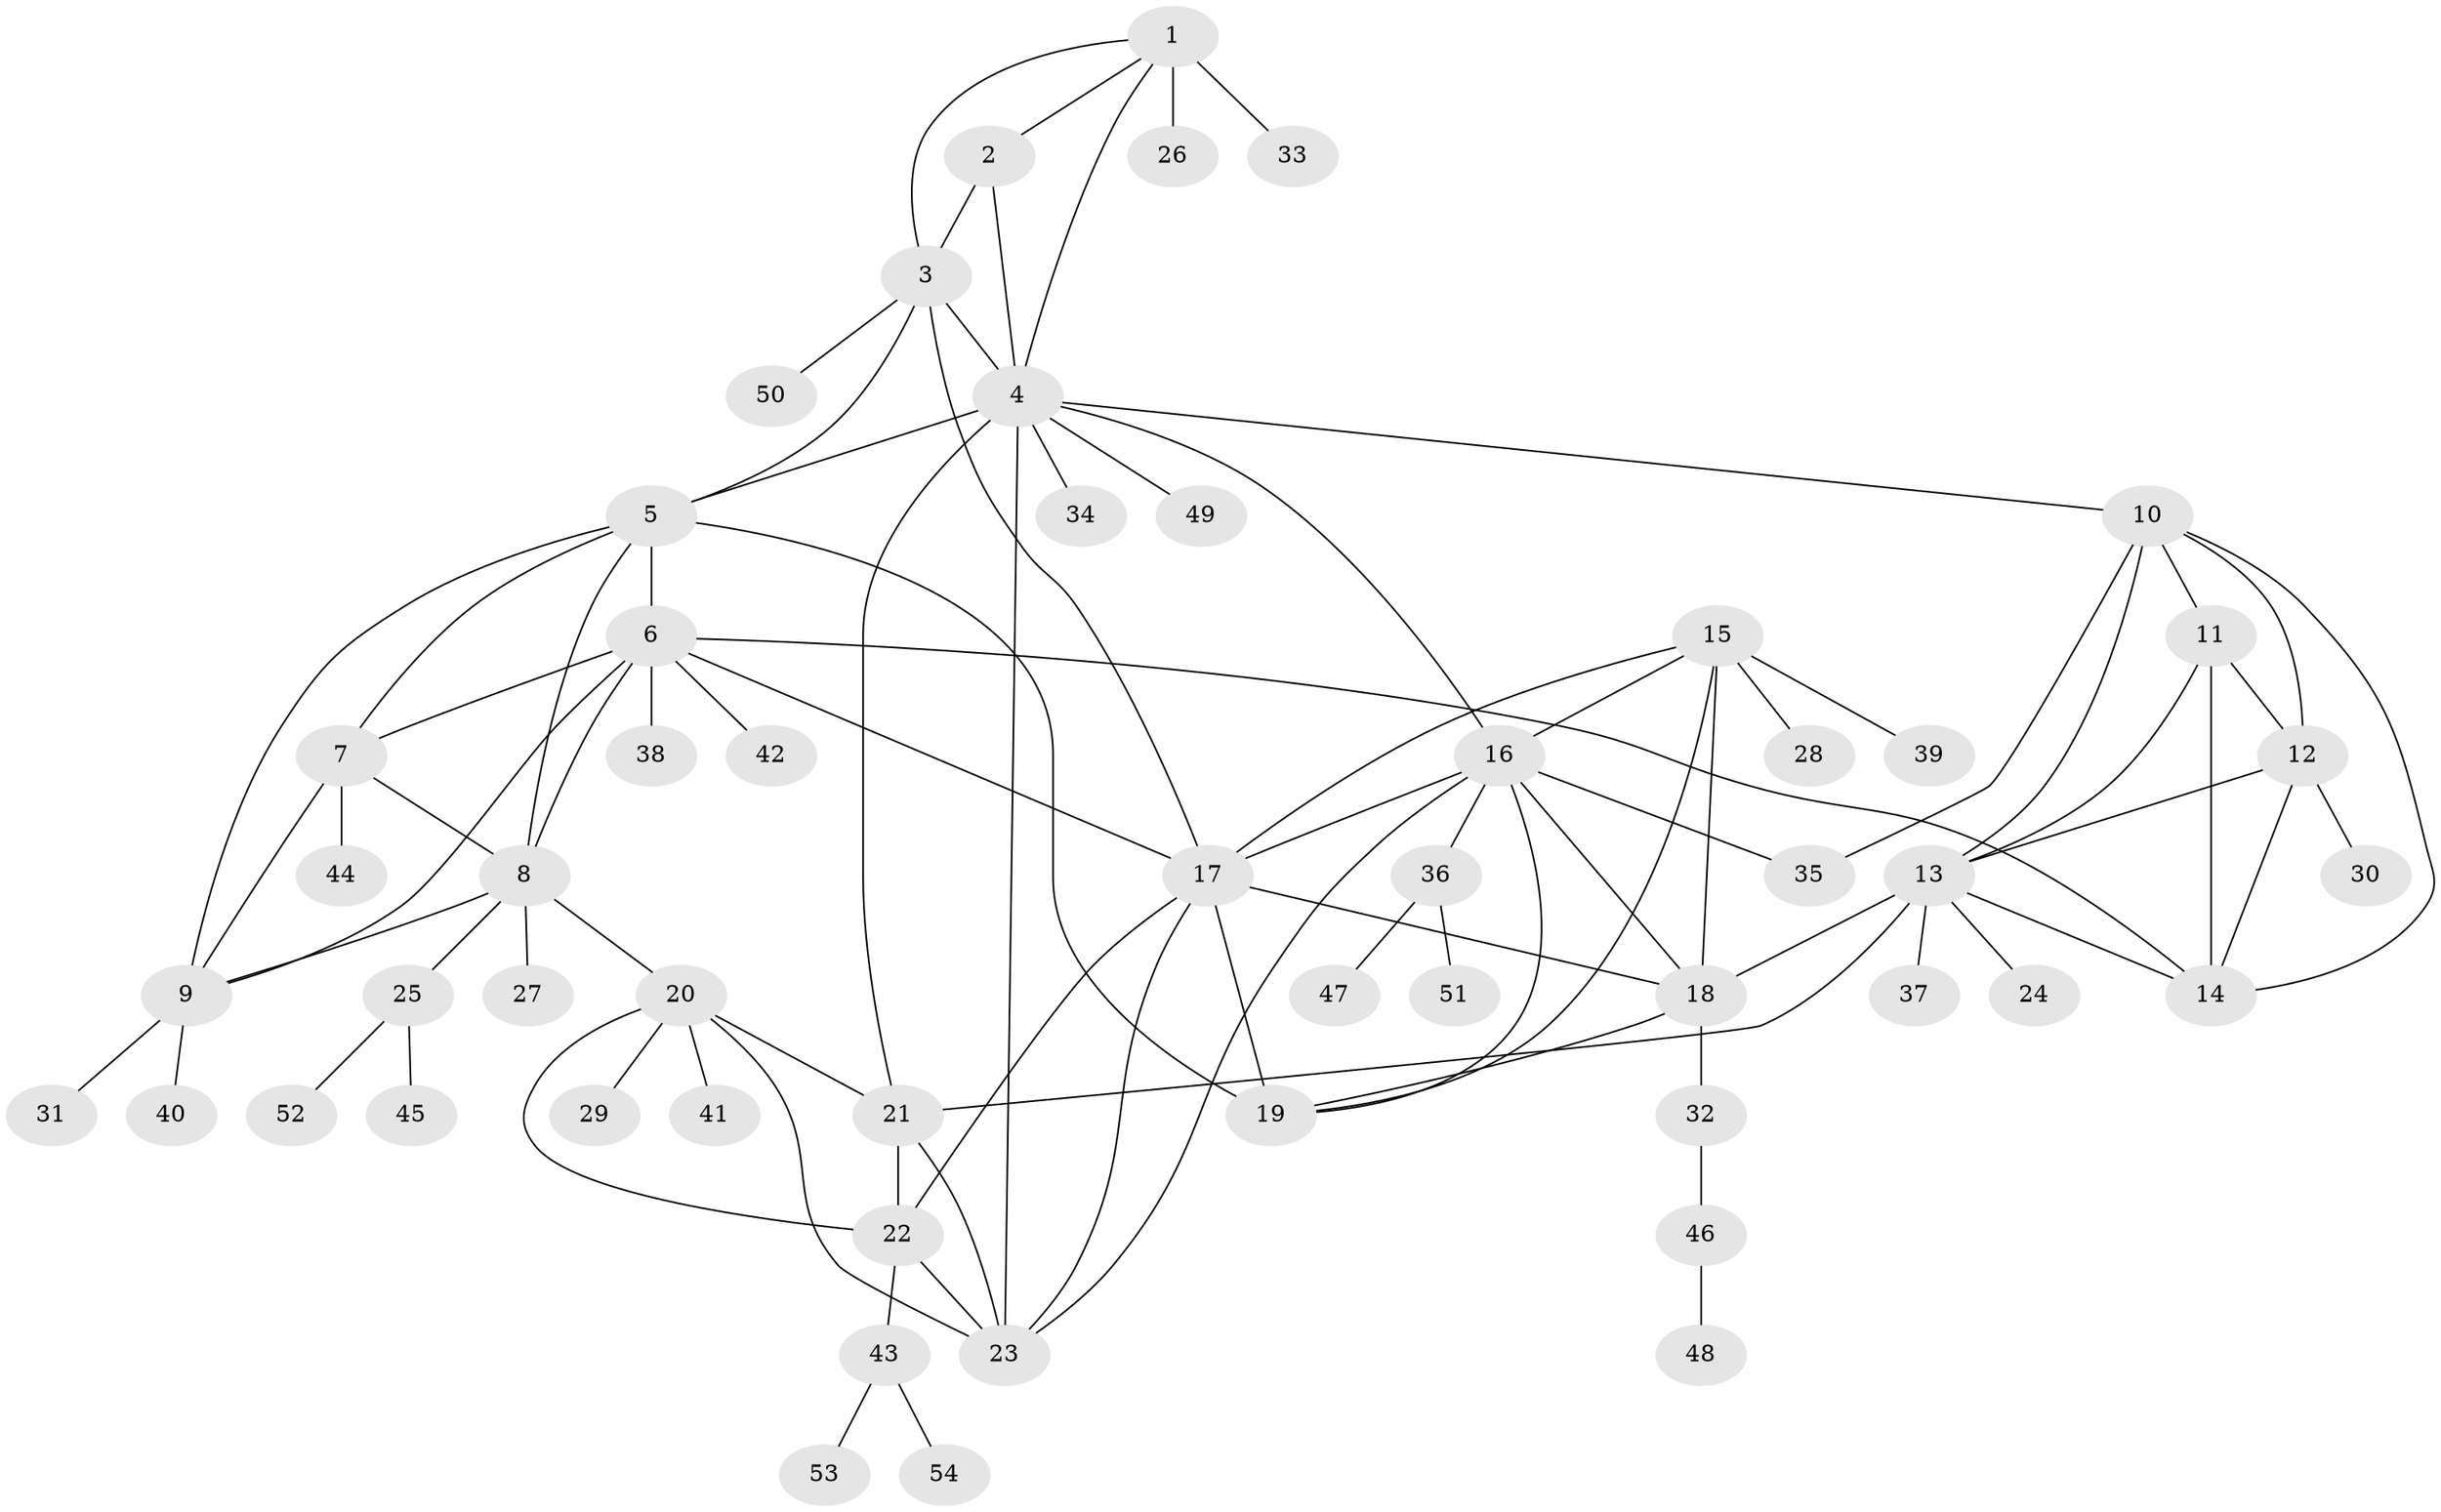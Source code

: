 // original degree distribution, {11: 0.018691588785046728, 6: 0.06542056074766354, 5: 0.04672897196261682, 12: 0.009345794392523364, 8: 0.04672897196261682, 9: 0.037383177570093455, 7: 0.009345794392523364, 2: 0.17757009345794392, 4: 0.028037383177570093, 1: 0.5420560747663551, 3: 0.018691588785046728}
// Generated by graph-tools (version 1.1) at 2025/37/03/09/25 02:37:35]
// undirected, 54 vertices, 90 edges
graph export_dot {
graph [start="1"]
  node [color=gray90,style=filled];
  1;
  2;
  3;
  4;
  5;
  6;
  7;
  8;
  9;
  10;
  11;
  12;
  13;
  14;
  15;
  16;
  17;
  18;
  19;
  20;
  21;
  22;
  23;
  24;
  25;
  26;
  27;
  28;
  29;
  30;
  31;
  32;
  33;
  34;
  35;
  36;
  37;
  38;
  39;
  40;
  41;
  42;
  43;
  44;
  45;
  46;
  47;
  48;
  49;
  50;
  51;
  52;
  53;
  54;
  1 -- 2 [weight=1.0];
  1 -- 3 [weight=2.0];
  1 -- 4 [weight=1.0];
  1 -- 26 [weight=5.0];
  1 -- 33 [weight=1.0];
  2 -- 3 [weight=3.0];
  2 -- 4 [weight=1.0];
  3 -- 4 [weight=2.0];
  3 -- 5 [weight=1.0];
  3 -- 17 [weight=1.0];
  3 -- 50 [weight=1.0];
  4 -- 5 [weight=1.0];
  4 -- 10 [weight=1.0];
  4 -- 16 [weight=1.0];
  4 -- 21 [weight=1.0];
  4 -- 23 [weight=1.0];
  4 -- 34 [weight=1.0];
  4 -- 49 [weight=1.0];
  5 -- 6 [weight=1.0];
  5 -- 7 [weight=1.0];
  5 -- 8 [weight=1.0];
  5 -- 9 [weight=1.0];
  5 -- 19 [weight=1.0];
  6 -- 7 [weight=1.0];
  6 -- 8 [weight=1.0];
  6 -- 9 [weight=1.0];
  6 -- 14 [weight=1.0];
  6 -- 17 [weight=1.0];
  6 -- 38 [weight=1.0];
  6 -- 42 [weight=1.0];
  7 -- 8 [weight=1.0];
  7 -- 9 [weight=1.0];
  7 -- 44 [weight=1.0];
  8 -- 9 [weight=1.0];
  8 -- 20 [weight=1.0];
  8 -- 25 [weight=1.0];
  8 -- 27 [weight=1.0];
  9 -- 31 [weight=2.0];
  9 -- 40 [weight=1.0];
  10 -- 11 [weight=1.0];
  10 -- 12 [weight=1.0];
  10 -- 13 [weight=1.0];
  10 -- 14 [weight=1.0];
  10 -- 35 [weight=1.0];
  11 -- 12 [weight=2.0];
  11 -- 13 [weight=1.0];
  11 -- 14 [weight=1.0];
  12 -- 13 [weight=1.0];
  12 -- 14 [weight=1.0];
  12 -- 30 [weight=1.0];
  13 -- 14 [weight=1.0];
  13 -- 18 [weight=1.0];
  13 -- 21 [weight=1.0];
  13 -- 24 [weight=1.0];
  13 -- 37 [weight=1.0];
  15 -- 16 [weight=1.0];
  15 -- 17 [weight=1.0];
  15 -- 18 [weight=1.0];
  15 -- 19 [weight=1.0];
  15 -- 28 [weight=1.0];
  15 -- 39 [weight=2.0];
  16 -- 17 [weight=1.0];
  16 -- 18 [weight=1.0];
  16 -- 19 [weight=1.0];
  16 -- 23 [weight=1.0];
  16 -- 35 [weight=3.0];
  16 -- 36 [weight=1.0];
  17 -- 18 [weight=1.0];
  17 -- 19 [weight=4.0];
  17 -- 22 [weight=1.0];
  17 -- 23 [weight=1.0];
  18 -- 19 [weight=1.0];
  18 -- 32 [weight=2.0];
  20 -- 21 [weight=2.0];
  20 -- 22 [weight=1.0];
  20 -- 23 [weight=1.0];
  20 -- 29 [weight=2.0];
  20 -- 41 [weight=1.0];
  21 -- 22 [weight=2.0];
  21 -- 23 [weight=2.0];
  22 -- 23 [weight=1.0];
  22 -- 43 [weight=1.0];
  25 -- 45 [weight=1.0];
  25 -- 52 [weight=1.0];
  32 -- 46 [weight=1.0];
  36 -- 47 [weight=1.0];
  36 -- 51 [weight=1.0];
  43 -- 53 [weight=1.0];
  43 -- 54 [weight=1.0];
  46 -- 48 [weight=1.0];
}
